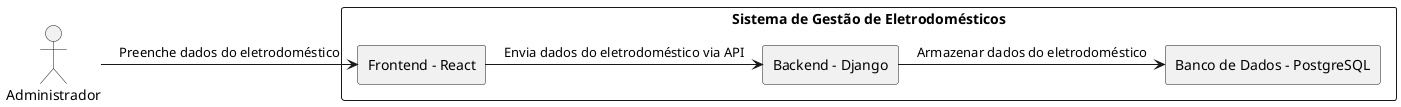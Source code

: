 @startuml
!define RECTANGLE class

actor "Administrador" as Admin

rectangle "Sistema de Gestão de Eletrodomésticos" {
    rectangle "Frontend - React" {
        Admin -> "Frontend - React" : "Preenche dados do eletrodoméstico"
    }

    rectangle "Backend - Django" {
        "Frontend - React" -> "Backend - Django" : "Envia dados do eletrodoméstico via API"
    }

    rectangle "Banco de Dados - PostgreSQL" {
        "Backend - Django" -> "Banco de Dados - PostgreSQL" : "Armazenar dados do eletrodoméstico"
    }
}
@enduml
